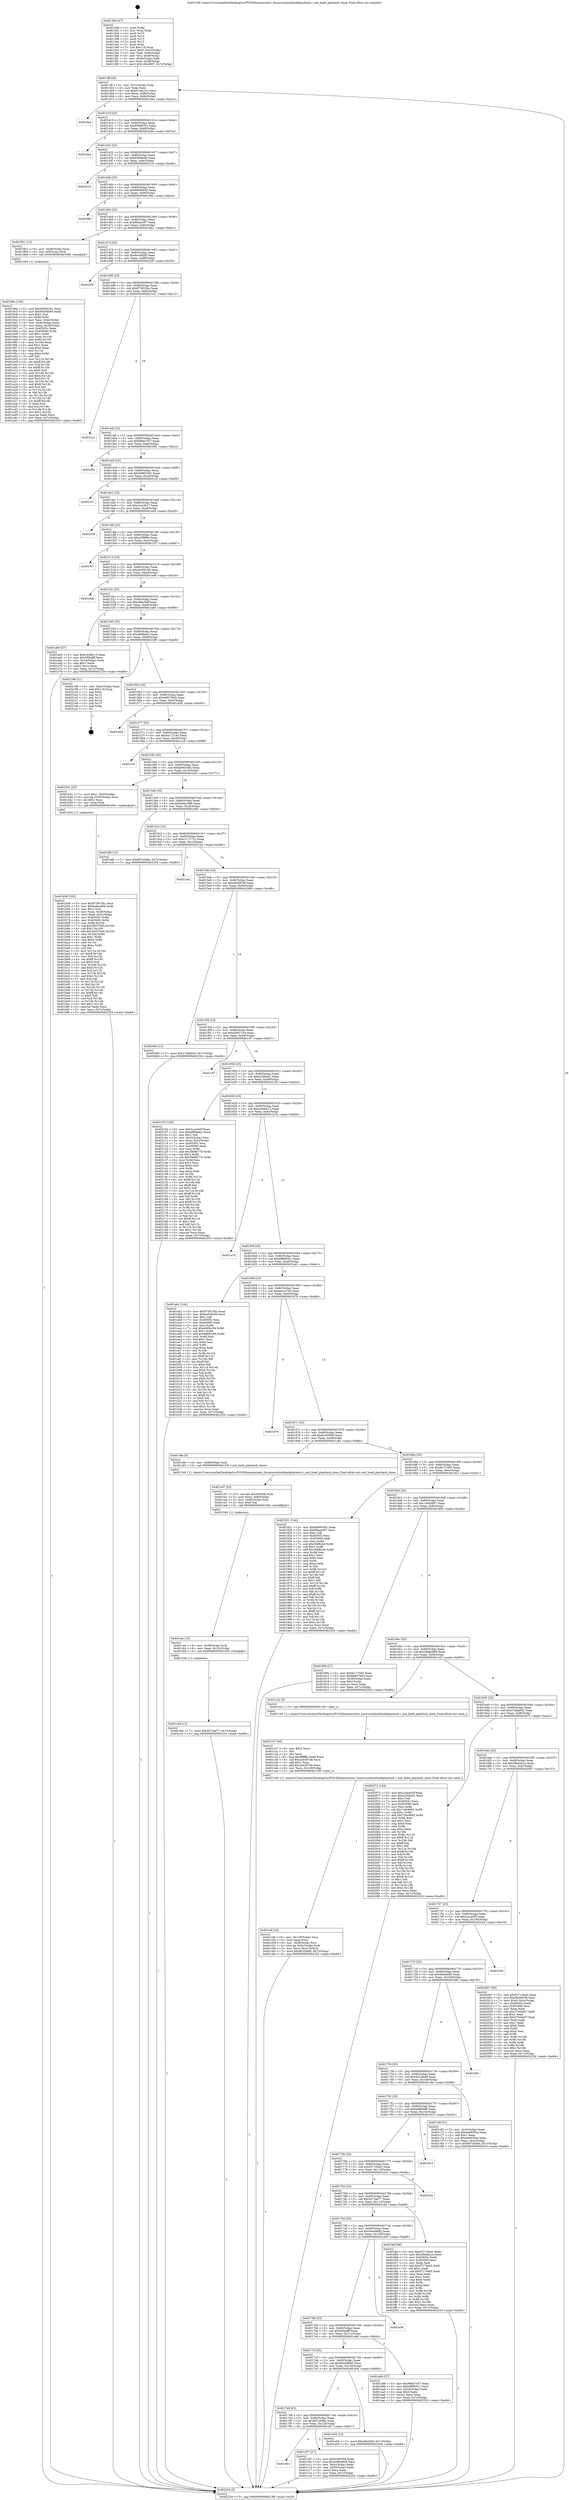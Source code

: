 digraph "0x4013d0" {
  label = "0x4013d0 (/mnt/c/Users/mathe/Desktop/tcc/POCII/binaries/extr_linuxsoundusbline6playback.c_snd_line6_playback_close_Final-ollvm.out::main(0))"
  labelloc = "t"
  node[shape=record]

  Entry [label="",width=0.3,height=0.3,shape=circle,fillcolor=black,style=filled]
  "0x4013ff" [label="{
     0x4013ff [26]\l
     | [instrs]\l
     &nbsp;&nbsp;0x4013ff \<+3\>: mov -0x7c(%rbp),%eax\l
     &nbsp;&nbsp;0x401402 \<+2\>: mov %eax,%ecx\l
     &nbsp;&nbsp;0x401404 \<+6\>: sub $0x813ae1e3,%ecx\l
     &nbsp;&nbsp;0x40140a \<+3\>: mov %eax,-0x80(%rbp)\l
     &nbsp;&nbsp;0x40140d \<+6\>: mov %ecx,-0x84(%rbp)\l
     &nbsp;&nbsp;0x401413 \<+6\>: je 0000000000401dee \<main+0xa1e\>\l
  }"]
  "0x401dee" [label="{
     0x401dee\l
  }", style=dashed]
  "0x401419" [label="{
     0x401419 [25]\l
     | [instrs]\l
     &nbsp;&nbsp;0x401419 \<+5\>: jmp 000000000040141e \<main+0x4e\>\l
     &nbsp;&nbsp;0x40141e \<+3\>: mov -0x80(%rbp),%eax\l
     &nbsp;&nbsp;0x401421 \<+5\>: sub $0x859687e1,%eax\l
     &nbsp;&nbsp;0x401426 \<+6\>: mov %eax,-0x88(%rbp)\l
     &nbsp;&nbsp;0x40142c \<+6\>: je 0000000000401d4a \<main+0x97a\>\l
  }"]
  Exit [label="",width=0.3,height=0.3,shape=circle,fillcolor=black,style=filled,peripheries=2]
  "0x401d4a" [label="{
     0x401d4a\l
  }", style=dashed]
  "0x401432" [label="{
     0x401432 [25]\l
     | [instrs]\l
     &nbsp;&nbsp;0x401432 \<+5\>: jmp 0000000000401437 \<main+0x67\>\l
     &nbsp;&nbsp;0x401437 \<+3\>: mov -0x80(%rbp),%eax\l
     &nbsp;&nbsp;0x40143a \<+5\>: sub $0x85f08eb0,%eax\l
     &nbsp;&nbsp;0x40143f \<+6\>: mov %eax,-0x8c(%rbp)\l
     &nbsp;&nbsp;0x401445 \<+6\>: je 000000000040221b \<main+0xe4b\>\l
  }"]
  "0x401cbd" [label="{
     0x401cbd [12]\l
     | [instrs]\l
     &nbsp;&nbsp;0x401cbd \<+7\>: movl $0x5d73ad77,-0x7c(%rbp)\l
     &nbsp;&nbsp;0x401cc4 \<+5\>: jmp 0000000000402254 \<main+0xe84\>\l
  }"]
  "0x40221b" [label="{
     0x40221b\l
  }", style=dashed]
  "0x40144b" [label="{
     0x40144b [25]\l
     | [instrs]\l
     &nbsp;&nbsp;0x40144b \<+5\>: jmp 0000000000401450 \<main+0x80\>\l
     &nbsp;&nbsp;0x401450 \<+3\>: mov -0x80(%rbp),%eax\l
     &nbsp;&nbsp;0x401453 \<+5\>: sub $0x8669b045,%eax\l
     &nbsp;&nbsp;0x401458 \<+6\>: mov %eax,-0x90(%rbp)\l
     &nbsp;&nbsp;0x40145e \<+6\>: je 0000000000401f9e \<main+0xbce\>\l
  }"]
  "0x401cae" [label="{
     0x401cae [15]\l
     | [instrs]\l
     &nbsp;&nbsp;0x401cae \<+4\>: mov -0x58(%rbp),%rdi\l
     &nbsp;&nbsp;0x401cb2 \<+6\>: mov %eax,-0x12c(%rbp)\l
     &nbsp;&nbsp;0x401cb8 \<+5\>: call 0000000000401030 \<free@plt\>\l
     | [calls]\l
     &nbsp;&nbsp;0x401030 \{1\} (unknown)\l
  }"]
  "0x401f9e" [label="{
     0x401f9e\l
  }", style=dashed]
  "0x401464" [label="{
     0x401464 [25]\l
     | [instrs]\l
     &nbsp;&nbsp;0x401464 \<+5\>: jmp 0000000000401469 \<main+0x99\>\l
     &nbsp;&nbsp;0x401469 \<+3\>: mov -0x80(%rbp),%eax\l
     &nbsp;&nbsp;0x40146c \<+5\>: sub $0x88aac067,%eax\l
     &nbsp;&nbsp;0x401471 \<+6\>: mov %eax,-0x94(%rbp)\l
     &nbsp;&nbsp;0x401477 \<+6\>: je 00000000004019b1 \<main+0x5e1\>\l
  }"]
  "0x401c97" [label="{
     0x401c97 [23]\l
     | [instrs]\l
     &nbsp;&nbsp;0x401c97 \<+10\>: movabs $0x4030d6,%rdi\l
     &nbsp;&nbsp;0x401ca1 \<+3\>: mov %eax,-0x60(%rbp)\l
     &nbsp;&nbsp;0x401ca4 \<+3\>: mov -0x60(%rbp),%esi\l
     &nbsp;&nbsp;0x401ca7 \<+2\>: mov $0x0,%al\l
     &nbsp;&nbsp;0x401ca9 \<+5\>: call 0000000000401040 \<printf@plt\>\l
     | [calls]\l
     &nbsp;&nbsp;0x401040 \{1\} (unknown)\l
  }"]
  "0x4019b1" [label="{
     0x4019b1 [13]\l
     | [instrs]\l
     &nbsp;&nbsp;0x4019b1 \<+4\>: mov -0x48(%rbp),%rax\l
     &nbsp;&nbsp;0x4019b5 \<+4\>: mov 0x8(%rax),%rdi\l
     &nbsp;&nbsp;0x4019b9 \<+5\>: call 0000000000401060 \<atoi@plt\>\l
     | [calls]\l
     &nbsp;&nbsp;0x401060 \{1\} (unknown)\l
  }"]
  "0x40147d" [label="{
     0x40147d [25]\l
     | [instrs]\l
     &nbsp;&nbsp;0x40147d \<+5\>: jmp 0000000000401482 \<main+0xb2\>\l
     &nbsp;&nbsp;0x401482 \<+3\>: mov -0x80(%rbp),%eax\l
     &nbsp;&nbsp;0x401485 \<+5\>: sub $0x8ec6fd50,%eax\l
     &nbsp;&nbsp;0x40148a \<+6\>: mov %eax,-0x98(%rbp)\l
     &nbsp;&nbsp;0x401490 \<+6\>: je 000000000040220f \<main+0xe3f\>\l
  }"]
  "0x401c4f" [label="{
     0x401c4f [32]\l
     | [instrs]\l
     &nbsp;&nbsp;0x401c4f \<+6\>: mov -0x128(%rbp),%ecx\l
     &nbsp;&nbsp;0x401c55 \<+3\>: imul %eax,%ecx\l
     &nbsp;&nbsp;0x401c58 \<+4\>: mov -0x58(%rbp),%rsi\l
     &nbsp;&nbsp;0x401c5c \<+4\>: movslq -0x5c(%rbp),%rdi\l
     &nbsp;&nbsp;0x401c60 \<+3\>: mov %ecx,(%rsi,%rdi,4)\l
     &nbsp;&nbsp;0x401c63 \<+7\>: movl $0x4b22fe88,-0x7c(%rbp)\l
     &nbsp;&nbsp;0x401c6a \<+5\>: jmp 0000000000402254 \<main+0xe84\>\l
  }"]
  "0x40220f" [label="{
     0x40220f\l
  }", style=dashed]
  "0x401496" [label="{
     0x401496 [25]\l
     | [instrs]\l
     &nbsp;&nbsp;0x401496 \<+5\>: jmp 000000000040149b \<main+0xcb\>\l
     &nbsp;&nbsp;0x40149b \<+3\>: mov -0x80(%rbp),%eax\l
     &nbsp;&nbsp;0x40149e \<+5\>: sub $0x973815bc,%eax\l
     &nbsp;&nbsp;0x4014a3 \<+6\>: mov %eax,-0x9c(%rbp)\l
     &nbsp;&nbsp;0x4014a9 \<+6\>: je 00000000004021e1 \<main+0xe11\>\l
  }"]
  "0x401c27" [label="{
     0x401c27 [40]\l
     | [instrs]\l
     &nbsp;&nbsp;0x401c27 \<+5\>: mov $0x2,%ecx\l
     &nbsp;&nbsp;0x401c2c \<+1\>: cltd\l
     &nbsp;&nbsp;0x401c2d \<+2\>: idiv %ecx\l
     &nbsp;&nbsp;0x401c2f \<+6\>: imul $0xfffffffe,%edx,%ecx\l
     &nbsp;&nbsp;0x401c35 \<+6\>: sub $0x2e0307e8,%ecx\l
     &nbsp;&nbsp;0x401c3b \<+3\>: add $0x1,%ecx\l
     &nbsp;&nbsp;0x401c3e \<+6\>: add $0x2e0307e8,%ecx\l
     &nbsp;&nbsp;0x401c44 \<+6\>: mov %ecx,-0x128(%rbp)\l
     &nbsp;&nbsp;0x401c4a \<+5\>: call 0000000000401160 \<next_i\>\l
     | [calls]\l
     &nbsp;&nbsp;0x401160 \{1\} (/mnt/c/Users/mathe/Desktop/tcc/POCII/binaries/extr_linuxsoundusbline6playback.c_snd_line6_playback_close_Final-ollvm.out::next_i)\l
  }"]
  "0x4021e1" [label="{
     0x4021e1\l
  }", style=dashed]
  "0x4014af" [label="{
     0x4014af [25]\l
     | [instrs]\l
     &nbsp;&nbsp;0x4014af \<+5\>: jmp 00000000004014b4 \<main+0xe4\>\l
     &nbsp;&nbsp;0x4014b4 \<+3\>: mov -0x80(%rbp),%eax\l
     &nbsp;&nbsp;0x4014b7 \<+5\>: sub $0x98da7037,%eax\l
     &nbsp;&nbsp;0x4014bc \<+6\>: mov %eax,-0xa0(%rbp)\l
     &nbsp;&nbsp;0x4014c2 \<+6\>: je 0000000000401f92 \<main+0xbc2\>\l
  }"]
  "0x401801" [label="{
     0x401801\l
  }", style=dashed]
  "0x401f92" [label="{
     0x401f92\l
  }", style=dashed]
  "0x4014c8" [label="{
     0x4014c8 [25]\l
     | [instrs]\l
     &nbsp;&nbsp;0x4014c8 \<+5\>: jmp 00000000004014cd \<main+0xfd\>\l
     &nbsp;&nbsp;0x4014cd \<+3\>: mov -0x80(%rbp),%eax\l
     &nbsp;&nbsp;0x4014d0 \<+5\>: sub $0x9d900361,%eax\l
     &nbsp;&nbsp;0x4014d5 \<+6\>: mov %eax,-0xa4(%rbp)\l
     &nbsp;&nbsp;0x4014db \<+6\>: je 00000000004021c5 \<main+0xdf5\>\l
  }"]
  "0x401c07" [label="{
     0x401c07 [27]\l
     | [instrs]\l
     &nbsp;&nbsp;0x401c07 \<+5\>: mov $0xfcc95958,%eax\l
     &nbsp;&nbsp;0x401c0c \<+5\>: mov $0x269be809,%ecx\l
     &nbsp;&nbsp;0x401c11 \<+3\>: mov -0x5c(%rbp),%edx\l
     &nbsp;&nbsp;0x401c14 \<+3\>: cmp -0x50(%rbp),%edx\l
     &nbsp;&nbsp;0x401c17 \<+3\>: cmovl %ecx,%eax\l
     &nbsp;&nbsp;0x401c1a \<+3\>: mov %eax,-0x7c(%rbp)\l
     &nbsp;&nbsp;0x401c1d \<+5\>: jmp 0000000000402254 \<main+0xe84\>\l
  }"]
  "0x4021c5" [label="{
     0x4021c5\l
  }", style=dashed]
  "0x4014e1" [label="{
     0x4014e1 [25]\l
     | [instrs]\l
     &nbsp;&nbsp;0x4014e1 \<+5\>: jmp 00000000004014e6 \<main+0x116\>\l
     &nbsp;&nbsp;0x4014e6 \<+3\>: mov -0x80(%rbp),%eax\l
     &nbsp;&nbsp;0x4014e9 \<+5\>: sub $0xa1ec3617,%eax\l
     &nbsp;&nbsp;0x4014ee \<+6\>: mov %eax,-0xa8(%rbp)\l
     &nbsp;&nbsp;0x4014f4 \<+6\>: je 0000000000401e09 \<main+0xa39\>\l
  }"]
  "0x401b58" [label="{
     0x401b58 [163]\l
     | [instrs]\l
     &nbsp;&nbsp;0x401b58 \<+5\>: mov $0x973815bc,%ecx\l
     &nbsp;&nbsp;0x401b5d \<+5\>: mov $0xbedacd66,%edx\l
     &nbsp;&nbsp;0x401b62 \<+3\>: mov $0x1,%sil\l
     &nbsp;&nbsp;0x401b65 \<+4\>: mov %rax,-0x58(%rbp)\l
     &nbsp;&nbsp;0x401b69 \<+7\>: movl $0x0,-0x5c(%rbp)\l
     &nbsp;&nbsp;0x401b70 \<+8\>: mov 0x40505c,%r8d\l
     &nbsp;&nbsp;0x401b78 \<+8\>: mov 0x405060,%r9d\l
     &nbsp;&nbsp;0x401b80 \<+3\>: mov %r8d,%r10d\l
     &nbsp;&nbsp;0x401b83 \<+7\>: sub $0x30c57be5,%r10d\l
     &nbsp;&nbsp;0x401b8a \<+4\>: sub $0x1,%r10d\l
     &nbsp;&nbsp;0x401b8e \<+7\>: add $0x30c57be5,%r10d\l
     &nbsp;&nbsp;0x401b95 \<+4\>: imul %r10d,%r8d\l
     &nbsp;&nbsp;0x401b99 \<+4\>: and $0x1,%r8d\l
     &nbsp;&nbsp;0x401b9d \<+4\>: cmp $0x0,%r8d\l
     &nbsp;&nbsp;0x401ba1 \<+4\>: sete %r11b\l
     &nbsp;&nbsp;0x401ba5 \<+4\>: cmp $0xa,%r9d\l
     &nbsp;&nbsp;0x401ba9 \<+3\>: setl %bl\l
     &nbsp;&nbsp;0x401bac \<+3\>: mov %r11b,%r14b\l
     &nbsp;&nbsp;0x401baf \<+4\>: xor $0xff,%r14b\l
     &nbsp;&nbsp;0x401bb3 \<+3\>: mov %bl,%r15b\l
     &nbsp;&nbsp;0x401bb6 \<+4\>: xor $0xff,%r15b\l
     &nbsp;&nbsp;0x401bba \<+4\>: xor $0x0,%sil\l
     &nbsp;&nbsp;0x401bbe \<+3\>: mov %r14b,%r12b\l
     &nbsp;&nbsp;0x401bc1 \<+4\>: and $0x0,%r12b\l
     &nbsp;&nbsp;0x401bc5 \<+3\>: and %sil,%r11b\l
     &nbsp;&nbsp;0x401bc8 \<+3\>: mov %r15b,%r13b\l
     &nbsp;&nbsp;0x401bcb \<+4\>: and $0x0,%r13b\l
     &nbsp;&nbsp;0x401bcf \<+3\>: and %sil,%bl\l
     &nbsp;&nbsp;0x401bd2 \<+3\>: or %r11b,%r12b\l
     &nbsp;&nbsp;0x401bd5 \<+3\>: or %bl,%r13b\l
     &nbsp;&nbsp;0x401bd8 \<+3\>: xor %r13b,%r12b\l
     &nbsp;&nbsp;0x401bdb \<+3\>: or %r15b,%r14b\l
     &nbsp;&nbsp;0x401bde \<+4\>: xor $0xff,%r14b\l
     &nbsp;&nbsp;0x401be2 \<+4\>: or $0x0,%sil\l
     &nbsp;&nbsp;0x401be6 \<+3\>: and %sil,%r14b\l
     &nbsp;&nbsp;0x401be9 \<+3\>: or %r14b,%r12b\l
     &nbsp;&nbsp;0x401bec \<+4\>: test $0x1,%r12b\l
     &nbsp;&nbsp;0x401bf0 \<+3\>: cmovne %edx,%ecx\l
     &nbsp;&nbsp;0x401bf3 \<+3\>: mov %ecx,-0x7c(%rbp)\l
     &nbsp;&nbsp;0x401bf6 \<+5\>: jmp 0000000000402254 \<main+0xe84\>\l
  }"]
  "0x401e09" [label="{
     0x401e09\l
  }", style=dashed]
  "0x4014fa" [label="{
     0x4014fa [25]\l
     | [instrs]\l
     &nbsp;&nbsp;0x4014fa \<+5\>: jmp 00000000004014ff \<main+0x12f\>\l
     &nbsp;&nbsp;0x4014ff \<+3\>: mov -0x80(%rbp),%eax\l
     &nbsp;&nbsp;0x401502 \<+5\>: sub $0xa3f6ff9a,%eax\l
     &nbsp;&nbsp;0x401507 \<+6\>: mov %eax,-0xac(%rbp)\l
     &nbsp;&nbsp;0x40150d \<+6\>: je 0000000000401f57 \<main+0xb87\>\l
  }"]
  "0x4017e8" [label="{
     0x4017e8 [25]\l
     | [instrs]\l
     &nbsp;&nbsp;0x4017e8 \<+5\>: jmp 00000000004017ed \<main+0x41d\>\l
     &nbsp;&nbsp;0x4017ed \<+3\>: mov -0x80(%rbp),%eax\l
     &nbsp;&nbsp;0x4017f0 \<+5\>: sub $0x697a5d6a,%eax\l
     &nbsp;&nbsp;0x4017f5 \<+6\>: mov %eax,-0x124(%rbp)\l
     &nbsp;&nbsp;0x4017fb \<+6\>: je 0000000000401c07 \<main+0x837\>\l
  }"]
  "0x401f57" [label="{
     0x401f57\l
  }", style=dashed]
  "0x401513" [label="{
     0x401513 [25]\l
     | [instrs]\l
     &nbsp;&nbsp;0x401513 \<+5\>: jmp 0000000000401518 \<main+0x148\>\l
     &nbsp;&nbsp;0x401518 \<+3\>: mov -0x80(%rbp),%eax\l
     &nbsp;&nbsp;0x40151b \<+5\>: sub $0xa4e59146,%eax\l
     &nbsp;&nbsp;0x401520 \<+6\>: mov %eax,-0xb0(%rbp)\l
     &nbsp;&nbsp;0x401526 \<+6\>: je 0000000000401ee6 \<main+0xb16\>\l
  }"]
  "0x401a54" [label="{
     0x401a54 [12]\l
     | [instrs]\l
     &nbsp;&nbsp;0x401a54 \<+7\>: movl $0xa6ba5faf,-0x7c(%rbp)\l
     &nbsp;&nbsp;0x401a5b \<+5\>: jmp 0000000000402254 \<main+0xe84\>\l
  }"]
  "0x401ee6" [label="{
     0x401ee6\l
  }", style=dashed]
  "0x40152c" [label="{
     0x40152c [25]\l
     | [instrs]\l
     &nbsp;&nbsp;0x40152c \<+5\>: jmp 0000000000401531 \<main+0x161\>\l
     &nbsp;&nbsp;0x401531 \<+3\>: mov -0x80(%rbp),%eax\l
     &nbsp;&nbsp;0x401534 \<+5\>: sub $0xa6ba5faf,%eax\l
     &nbsp;&nbsp;0x401539 \<+6\>: mov %eax,-0xb4(%rbp)\l
     &nbsp;&nbsp;0x40153f \<+6\>: je 0000000000401a60 \<main+0x690\>\l
  }"]
  "0x4017cf" [label="{
     0x4017cf [25]\l
     | [instrs]\l
     &nbsp;&nbsp;0x4017cf \<+5\>: jmp 00000000004017d4 \<main+0x404\>\l
     &nbsp;&nbsp;0x4017d4 \<+3\>: mov -0x80(%rbp),%eax\l
     &nbsp;&nbsp;0x4017d7 \<+5\>: sub $0x65e58b95,%eax\l
     &nbsp;&nbsp;0x4017dc \<+6\>: mov %eax,-0x120(%rbp)\l
     &nbsp;&nbsp;0x4017e2 \<+6\>: je 0000000000401a54 \<main+0x684\>\l
  }"]
  "0x401a60" [label="{
     0x401a60 [27]\l
     | [instrs]\l
     &nbsp;&nbsp;0x401a60 \<+5\>: mov $0xe3c80c13,%eax\l
     &nbsp;&nbsp;0x401a65 \<+5\>: mov $0x5f0bafff,%ecx\l
     &nbsp;&nbsp;0x401a6a \<+3\>: mov -0x34(%rbp),%edx\l
     &nbsp;&nbsp;0x401a6d \<+3\>: cmp $0x1,%edx\l
     &nbsp;&nbsp;0x401a70 \<+3\>: cmovl %ecx,%eax\l
     &nbsp;&nbsp;0x401a73 \<+3\>: mov %eax,-0x7c(%rbp)\l
     &nbsp;&nbsp;0x401a76 \<+5\>: jmp 0000000000402254 \<main+0xe84\>\l
  }"]
  "0x401545" [label="{
     0x401545 [25]\l
     | [instrs]\l
     &nbsp;&nbsp;0x401545 \<+5\>: jmp 000000000040154a \<main+0x17a\>\l
     &nbsp;&nbsp;0x40154a \<+3\>: mov -0x80(%rbp),%eax\l
     &nbsp;&nbsp;0x40154d \<+5\>: sub $0xa868a6cc,%eax\l
     &nbsp;&nbsp;0x401552 \<+6\>: mov %eax,-0xb8(%rbp)\l
     &nbsp;&nbsp;0x401558 \<+6\>: je 0000000000402198 \<main+0xdc8\>\l
  }"]
  "0x401a96" [label="{
     0x401a96 [27]\l
     | [instrs]\l
     &nbsp;&nbsp;0x401a96 \<+5\>: mov $0x98da7037,%eax\l
     &nbsp;&nbsp;0x401a9b \<+5\>: mov $0xe88905c1,%ecx\l
     &nbsp;&nbsp;0x401aa0 \<+3\>: mov -0x34(%rbp),%edx\l
     &nbsp;&nbsp;0x401aa3 \<+3\>: cmp $0x0,%edx\l
     &nbsp;&nbsp;0x401aa6 \<+3\>: cmove %ecx,%eax\l
     &nbsp;&nbsp;0x401aa9 \<+3\>: mov %eax,-0x7c(%rbp)\l
     &nbsp;&nbsp;0x401aac \<+5\>: jmp 0000000000402254 \<main+0xe84\>\l
  }"]
  "0x402198" [label="{
     0x402198 [21]\l
     | [instrs]\l
     &nbsp;&nbsp;0x402198 \<+3\>: mov -0x2c(%rbp),%eax\l
     &nbsp;&nbsp;0x40219b \<+7\>: add $0x118,%rsp\l
     &nbsp;&nbsp;0x4021a2 \<+1\>: pop %rbx\l
     &nbsp;&nbsp;0x4021a3 \<+2\>: pop %r12\l
     &nbsp;&nbsp;0x4021a5 \<+2\>: pop %r13\l
     &nbsp;&nbsp;0x4021a7 \<+2\>: pop %r14\l
     &nbsp;&nbsp;0x4021a9 \<+2\>: pop %r15\l
     &nbsp;&nbsp;0x4021ab \<+1\>: pop %rbp\l
     &nbsp;&nbsp;0x4021ac \<+1\>: ret\l
  }"]
  "0x40155e" [label="{
     0x40155e [25]\l
     | [instrs]\l
     &nbsp;&nbsp;0x40155e \<+5\>: jmp 0000000000401563 \<main+0x193\>\l
     &nbsp;&nbsp;0x401563 \<+3\>: mov -0x80(%rbp),%eax\l
     &nbsp;&nbsp;0x401566 \<+5\>: sub $0xb66576d3,%eax\l
     &nbsp;&nbsp;0x40156b \<+6\>: mov %eax,-0xbc(%rbp)\l
     &nbsp;&nbsp;0x401571 \<+6\>: je 0000000000401826 \<main+0x456\>\l
  }"]
  "0x4017b6" [label="{
     0x4017b6 [25]\l
     | [instrs]\l
     &nbsp;&nbsp;0x4017b6 \<+5\>: jmp 00000000004017bb \<main+0x3eb\>\l
     &nbsp;&nbsp;0x4017bb \<+3\>: mov -0x80(%rbp),%eax\l
     &nbsp;&nbsp;0x4017be \<+5\>: sub $0x5f0bafff,%eax\l
     &nbsp;&nbsp;0x4017c3 \<+6\>: mov %eax,-0x11c(%rbp)\l
     &nbsp;&nbsp;0x4017c9 \<+6\>: je 0000000000401a96 \<main+0x6c6\>\l
  }"]
  "0x401826" [label="{
     0x401826\l
  }", style=dashed]
  "0x401577" [label="{
     0x401577 [25]\l
     | [instrs]\l
     &nbsp;&nbsp;0x401577 \<+5\>: jmp 000000000040157c \<main+0x1ac\>\l
     &nbsp;&nbsp;0x40157c \<+3\>: mov -0x80(%rbp),%eax\l
     &nbsp;&nbsp;0x40157f \<+5\>: sub $0xba1721e4,%eax\l
     &nbsp;&nbsp;0x401584 \<+6\>: mov %eax,-0xc0(%rbp)\l
     &nbsp;&nbsp;0x40158a \<+6\>: je 0000000000401cc9 \<main+0x8f9\>\l
  }"]
  "0x401e56" [label="{
     0x401e56\l
  }", style=dashed]
  "0x401cc9" [label="{
     0x401cc9\l
  }", style=dashed]
  "0x401590" [label="{
     0x401590 [25]\l
     | [instrs]\l
     &nbsp;&nbsp;0x401590 \<+5\>: jmp 0000000000401595 \<main+0x1c5\>\l
     &nbsp;&nbsp;0x401595 \<+3\>: mov -0x80(%rbp),%eax\l
     &nbsp;&nbsp;0x401598 \<+5\>: sub $0xbe945ed5,%eax\l
     &nbsp;&nbsp;0x40159d \<+6\>: mov %eax,-0xc4(%rbp)\l
     &nbsp;&nbsp;0x4015a3 \<+6\>: je 0000000000401b41 \<main+0x771\>\l
  }"]
  "0x40179d" [label="{
     0x40179d [25]\l
     | [instrs]\l
     &nbsp;&nbsp;0x40179d \<+5\>: jmp 00000000004017a2 \<main+0x3d2\>\l
     &nbsp;&nbsp;0x4017a2 \<+3\>: mov -0x80(%rbp),%eax\l
     &nbsp;&nbsp;0x4017a5 \<+5\>: sub $0x5dee9b82,%eax\l
     &nbsp;&nbsp;0x4017aa \<+6\>: mov %eax,-0x118(%rbp)\l
     &nbsp;&nbsp;0x4017b0 \<+6\>: je 0000000000401e56 \<main+0xa86\>\l
  }"]
  "0x401b41" [label="{
     0x401b41 [23]\l
     | [instrs]\l
     &nbsp;&nbsp;0x401b41 \<+7\>: movl $0x1,-0x50(%rbp)\l
     &nbsp;&nbsp;0x401b48 \<+4\>: movslq -0x50(%rbp),%rax\l
     &nbsp;&nbsp;0x401b4c \<+4\>: shl $0x2,%rax\l
     &nbsp;&nbsp;0x401b50 \<+3\>: mov %rax,%rdi\l
     &nbsp;&nbsp;0x401b53 \<+5\>: call 0000000000401050 \<malloc@plt\>\l
     | [calls]\l
     &nbsp;&nbsp;0x401050 \{1\} (unknown)\l
  }"]
  "0x4015a9" [label="{
     0x4015a9 [25]\l
     | [instrs]\l
     &nbsp;&nbsp;0x4015a9 \<+5\>: jmp 00000000004015ae \<main+0x1de\>\l
     &nbsp;&nbsp;0x4015ae \<+3\>: mov -0x80(%rbp),%eax\l
     &nbsp;&nbsp;0x4015b1 \<+5\>: sub $0xbedacd66,%eax\l
     &nbsp;&nbsp;0x4015b6 \<+6\>: mov %eax,-0xc8(%rbp)\l
     &nbsp;&nbsp;0x4015bc \<+6\>: je 0000000000401bfb \<main+0x82b\>\l
  }"]
  "0x401faf" [label="{
     0x401faf [88]\l
     | [instrs]\l
     &nbsp;&nbsp;0x401faf \<+5\>: mov $0x53710bd2,%eax\l
     &nbsp;&nbsp;0x401fb4 \<+5\>: mov $0x28bd4a1e,%ecx\l
     &nbsp;&nbsp;0x401fb9 \<+7\>: mov 0x40505c,%edx\l
     &nbsp;&nbsp;0x401fc0 \<+7\>: mov 0x405060,%esi\l
     &nbsp;&nbsp;0x401fc7 \<+2\>: mov %edx,%edi\l
     &nbsp;&nbsp;0x401fc9 \<+6\>: add $0xf7170eb5,%edi\l
     &nbsp;&nbsp;0x401fcf \<+3\>: sub $0x1,%edi\l
     &nbsp;&nbsp;0x401fd2 \<+6\>: sub $0xf7170eb5,%edi\l
     &nbsp;&nbsp;0x401fd8 \<+3\>: imul %edi,%edx\l
     &nbsp;&nbsp;0x401fdb \<+3\>: and $0x1,%edx\l
     &nbsp;&nbsp;0x401fde \<+3\>: cmp $0x0,%edx\l
     &nbsp;&nbsp;0x401fe1 \<+4\>: sete %r8b\l
     &nbsp;&nbsp;0x401fe5 \<+3\>: cmp $0xa,%esi\l
     &nbsp;&nbsp;0x401fe8 \<+4\>: setl %r9b\l
     &nbsp;&nbsp;0x401fec \<+3\>: mov %r8b,%r10b\l
     &nbsp;&nbsp;0x401fef \<+3\>: and %r9b,%r10b\l
     &nbsp;&nbsp;0x401ff2 \<+3\>: xor %r9b,%r8b\l
     &nbsp;&nbsp;0x401ff5 \<+3\>: or %r8b,%r10b\l
     &nbsp;&nbsp;0x401ff8 \<+4\>: test $0x1,%r10b\l
     &nbsp;&nbsp;0x401ffc \<+3\>: cmovne %ecx,%eax\l
     &nbsp;&nbsp;0x401fff \<+3\>: mov %eax,-0x7c(%rbp)\l
     &nbsp;&nbsp;0x402002 \<+5\>: jmp 0000000000402254 \<main+0xe84\>\l
  }"]
  "0x401bfb" [label="{
     0x401bfb [12]\l
     | [instrs]\l
     &nbsp;&nbsp;0x401bfb \<+7\>: movl $0x697a5d6a,-0x7c(%rbp)\l
     &nbsp;&nbsp;0x401c02 \<+5\>: jmp 0000000000402254 \<main+0xe84\>\l
  }"]
  "0x4015c2" [label="{
     0x4015c2 [25]\l
     | [instrs]\l
     &nbsp;&nbsp;0x4015c2 \<+5\>: jmp 00000000004015c7 \<main+0x1f7\>\l
     &nbsp;&nbsp;0x4015c7 \<+3\>: mov -0x80(%rbp),%eax\l
     &nbsp;&nbsp;0x4015ca \<+5\>: sub $0xc117172c,%eax\l
     &nbsp;&nbsp;0x4015cf \<+6\>: mov %eax,-0xcc(%rbp)\l
     &nbsp;&nbsp;0x4015d5 \<+6\>: je 00000000004021ad \<main+0xddd\>\l
  }"]
  "0x401784" [label="{
     0x401784 [25]\l
     | [instrs]\l
     &nbsp;&nbsp;0x401784 \<+5\>: jmp 0000000000401789 \<main+0x3b9\>\l
     &nbsp;&nbsp;0x401789 \<+3\>: mov -0x80(%rbp),%eax\l
     &nbsp;&nbsp;0x40178c \<+5\>: sub $0x5d73ad77,%eax\l
     &nbsp;&nbsp;0x401791 \<+6\>: mov %eax,-0x114(%rbp)\l
     &nbsp;&nbsp;0x401797 \<+6\>: je 0000000000401faf \<main+0xbdf\>\l
  }"]
  "0x4021ad" [label="{
     0x4021ad\l
  }", style=dashed]
  "0x4015db" [label="{
     0x4015db [25]\l
     | [instrs]\l
     &nbsp;&nbsp;0x4015db \<+5\>: jmp 00000000004015e0 \<main+0x210\>\l
     &nbsp;&nbsp;0x4015e0 \<+3\>: mov -0x80(%rbp),%eax\l
     &nbsp;&nbsp;0x4015e3 \<+5\>: sub $0xdb36f338,%eax\l
     &nbsp;&nbsp;0x4015e8 \<+6\>: mov %eax,-0xd0(%rbp)\l
     &nbsp;&nbsp;0x4015ee \<+6\>: je 0000000000402066 \<main+0xc96\>\l
  }"]
  "0x40223a" [label="{
     0x40223a\l
  }", style=dashed]
  "0x402066" [label="{
     0x402066 [12]\l
     | [instrs]\l
     &nbsp;&nbsp;0x402066 \<+7\>: movl $0x27dda942,-0x7c(%rbp)\l
     &nbsp;&nbsp;0x40206d \<+5\>: jmp 0000000000402254 \<main+0xe84\>\l
  }"]
  "0x4015f4" [label="{
     0x4015f4 [25]\l
     | [instrs]\l
     &nbsp;&nbsp;0x4015f4 \<+5\>: jmp 00000000004015f9 \<main+0x229\>\l
     &nbsp;&nbsp;0x4015f9 \<+3\>: mov -0x80(%rbp),%eax\l
     &nbsp;&nbsp;0x4015fc \<+5\>: sub $0xe0097104,%eax\l
     &nbsp;&nbsp;0x401601 \<+6\>: mov %eax,-0xd4(%rbp)\l
     &nbsp;&nbsp;0x401607 \<+6\>: je 0000000000401cf7 \<main+0x927\>\l
  }"]
  "0x40176b" [label="{
     0x40176b [25]\l
     | [instrs]\l
     &nbsp;&nbsp;0x40176b \<+5\>: jmp 0000000000401770 \<main+0x3a0\>\l
     &nbsp;&nbsp;0x401770 \<+3\>: mov -0x80(%rbp),%eax\l
     &nbsp;&nbsp;0x401773 \<+5\>: sub $0x53710bd2,%eax\l
     &nbsp;&nbsp;0x401778 \<+6\>: mov %eax,-0x110(%rbp)\l
     &nbsp;&nbsp;0x40177e \<+6\>: je 000000000040223a \<main+0xe6a\>\l
  }"]
  "0x401cf7" [label="{
     0x401cf7\l
  }", style=dashed]
  "0x40160d" [label="{
     0x40160d [25]\l
     | [instrs]\l
     &nbsp;&nbsp;0x40160d \<+5\>: jmp 0000000000401612 \<main+0x242\>\l
     &nbsp;&nbsp;0x401612 \<+3\>: mov -0x80(%rbp),%eax\l
     &nbsp;&nbsp;0x401615 \<+5\>: sub $0xe23f4a01,%eax\l
     &nbsp;&nbsp;0x40161a \<+6\>: mov %eax,-0xd8(%rbp)\l
     &nbsp;&nbsp;0x401620 \<+6\>: je 0000000000402102 \<main+0xd32\>\l
  }"]
  "0x401915" [label="{
     0x401915\l
  }", style=dashed]
  "0x402102" [label="{
     0x402102 [150]\l
     | [instrs]\l
     &nbsp;&nbsp;0x402102 \<+5\>: mov $0x2cece05f,%eax\l
     &nbsp;&nbsp;0x402107 \<+5\>: mov $0xa868a6cc,%ecx\l
     &nbsp;&nbsp;0x40210c \<+2\>: mov $0x1,%dl\l
     &nbsp;&nbsp;0x40210e \<+3\>: mov -0x3c(%rbp),%esi\l
     &nbsp;&nbsp;0x402111 \<+3\>: mov %esi,-0x2c(%rbp)\l
     &nbsp;&nbsp;0x402114 \<+7\>: mov 0x40505c,%esi\l
     &nbsp;&nbsp;0x40211b \<+7\>: mov 0x405060,%edi\l
     &nbsp;&nbsp;0x402122 \<+3\>: mov %esi,%r8d\l
     &nbsp;&nbsp;0x402125 \<+7\>: add $0x39e8b779,%r8d\l
     &nbsp;&nbsp;0x40212c \<+4\>: sub $0x1,%r8d\l
     &nbsp;&nbsp;0x402130 \<+7\>: sub $0x39e8b779,%r8d\l
     &nbsp;&nbsp;0x402137 \<+4\>: imul %r8d,%esi\l
     &nbsp;&nbsp;0x40213b \<+3\>: and $0x1,%esi\l
     &nbsp;&nbsp;0x40213e \<+3\>: cmp $0x0,%esi\l
     &nbsp;&nbsp;0x402141 \<+4\>: sete %r9b\l
     &nbsp;&nbsp;0x402145 \<+3\>: cmp $0xa,%edi\l
     &nbsp;&nbsp;0x402148 \<+4\>: setl %r10b\l
     &nbsp;&nbsp;0x40214c \<+3\>: mov %r9b,%r11b\l
     &nbsp;&nbsp;0x40214f \<+4\>: xor $0xff,%r11b\l
     &nbsp;&nbsp;0x402153 \<+3\>: mov %r10b,%bl\l
     &nbsp;&nbsp;0x402156 \<+3\>: xor $0xff,%bl\l
     &nbsp;&nbsp;0x402159 \<+3\>: xor $0x1,%dl\l
     &nbsp;&nbsp;0x40215c \<+3\>: mov %r11b,%r14b\l
     &nbsp;&nbsp;0x40215f \<+4\>: and $0xff,%r14b\l
     &nbsp;&nbsp;0x402163 \<+3\>: and %dl,%r9b\l
     &nbsp;&nbsp;0x402166 \<+3\>: mov %bl,%r15b\l
     &nbsp;&nbsp;0x402169 \<+4\>: and $0xff,%r15b\l
     &nbsp;&nbsp;0x40216d \<+3\>: and %dl,%r10b\l
     &nbsp;&nbsp;0x402170 \<+3\>: or %r9b,%r14b\l
     &nbsp;&nbsp;0x402173 \<+3\>: or %r10b,%r15b\l
     &nbsp;&nbsp;0x402176 \<+3\>: xor %r15b,%r14b\l
     &nbsp;&nbsp;0x402179 \<+3\>: or %bl,%r11b\l
     &nbsp;&nbsp;0x40217c \<+4\>: xor $0xff,%r11b\l
     &nbsp;&nbsp;0x402180 \<+3\>: or $0x1,%dl\l
     &nbsp;&nbsp;0x402183 \<+3\>: and %dl,%r11b\l
     &nbsp;&nbsp;0x402186 \<+3\>: or %r11b,%r14b\l
     &nbsp;&nbsp;0x402189 \<+4\>: test $0x1,%r14b\l
     &nbsp;&nbsp;0x40218d \<+3\>: cmovne %ecx,%eax\l
     &nbsp;&nbsp;0x402190 \<+3\>: mov %eax,-0x7c(%rbp)\l
     &nbsp;&nbsp;0x402193 \<+5\>: jmp 0000000000402254 \<main+0xe84\>\l
  }"]
  "0x401626" [label="{
     0x401626 [25]\l
     | [instrs]\l
     &nbsp;&nbsp;0x401626 \<+5\>: jmp 000000000040162b \<main+0x25b\>\l
     &nbsp;&nbsp;0x40162b \<+3\>: mov -0x80(%rbp),%eax\l
     &nbsp;&nbsp;0x40162e \<+5\>: sub $0xe3c80c13,%eax\l
     &nbsp;&nbsp;0x401633 \<+6\>: mov %eax,-0xdc(%rbp)\l
     &nbsp;&nbsp;0x401639 \<+6\>: je 0000000000401a7b \<main+0x6ab\>\l
  }"]
  "0x401752" [label="{
     0x401752 [25]\l
     | [instrs]\l
     &nbsp;&nbsp;0x401752 \<+5\>: jmp 0000000000401757 \<main+0x387\>\l
     &nbsp;&nbsp;0x401757 \<+3\>: mov -0x80(%rbp),%eax\l
     &nbsp;&nbsp;0x40175a \<+5\>: sub $0x4e8fb496,%eax\l
     &nbsp;&nbsp;0x40175f \<+6\>: mov %eax,-0x10c(%rbp)\l
     &nbsp;&nbsp;0x401765 \<+6\>: je 0000000000401915 \<main+0x545\>\l
  }"]
  "0x401a7b" [label="{
     0x401a7b\l
  }", style=dashed]
  "0x40163f" [label="{
     0x40163f [25]\l
     | [instrs]\l
     &nbsp;&nbsp;0x40163f \<+5\>: jmp 0000000000401644 \<main+0x274\>\l
     &nbsp;&nbsp;0x401644 \<+3\>: mov -0x80(%rbp),%eax\l
     &nbsp;&nbsp;0x401647 \<+5\>: sub $0xe88905c1,%eax\l
     &nbsp;&nbsp;0x40164c \<+6\>: mov %eax,-0xe0(%rbp)\l
     &nbsp;&nbsp;0x401652 \<+6\>: je 0000000000401ab1 \<main+0x6e1\>\l
  }"]
  "0x401c6f" [label="{
     0x401c6f [31]\l
     | [instrs]\l
     &nbsp;&nbsp;0x401c6f \<+3\>: mov -0x5c(%rbp),%eax\l
     &nbsp;&nbsp;0x401c72 \<+5\>: add $0xee8405aa,%eax\l
     &nbsp;&nbsp;0x401c77 \<+3\>: add $0x1,%eax\l
     &nbsp;&nbsp;0x401c7a \<+5\>: sub $0xee8405aa,%eax\l
     &nbsp;&nbsp;0x401c7f \<+3\>: mov %eax,-0x5c(%rbp)\l
     &nbsp;&nbsp;0x401c82 \<+7\>: movl $0x697a5d6a,-0x7c(%rbp)\l
     &nbsp;&nbsp;0x401c89 \<+5\>: jmp 0000000000402254 \<main+0xe84\>\l
  }"]
  "0x401ab1" [label="{
     0x401ab1 [144]\l
     | [instrs]\l
     &nbsp;&nbsp;0x401ab1 \<+5\>: mov $0x973815bc,%eax\l
     &nbsp;&nbsp;0x401ab6 \<+5\>: mov $0xbe945ed5,%ecx\l
     &nbsp;&nbsp;0x401abb \<+2\>: mov $0x1,%dl\l
     &nbsp;&nbsp;0x401abd \<+7\>: mov 0x40505c,%esi\l
     &nbsp;&nbsp;0x401ac4 \<+7\>: mov 0x405060,%edi\l
     &nbsp;&nbsp;0x401acb \<+3\>: mov %esi,%r8d\l
     &nbsp;&nbsp;0x401ace \<+7\>: sub $0x4d69cc94,%r8d\l
     &nbsp;&nbsp;0x401ad5 \<+4\>: sub $0x1,%r8d\l
     &nbsp;&nbsp;0x401ad9 \<+7\>: add $0x4d69cc94,%r8d\l
     &nbsp;&nbsp;0x401ae0 \<+4\>: imul %r8d,%esi\l
     &nbsp;&nbsp;0x401ae4 \<+3\>: and $0x1,%esi\l
     &nbsp;&nbsp;0x401ae7 \<+3\>: cmp $0x0,%esi\l
     &nbsp;&nbsp;0x401aea \<+4\>: sete %r9b\l
     &nbsp;&nbsp;0x401aee \<+3\>: cmp $0xa,%edi\l
     &nbsp;&nbsp;0x401af1 \<+4\>: setl %r10b\l
     &nbsp;&nbsp;0x401af5 \<+3\>: mov %r9b,%r11b\l
     &nbsp;&nbsp;0x401af8 \<+4\>: xor $0xff,%r11b\l
     &nbsp;&nbsp;0x401afc \<+3\>: mov %r10b,%bl\l
     &nbsp;&nbsp;0x401aff \<+3\>: xor $0xff,%bl\l
     &nbsp;&nbsp;0x401b02 \<+3\>: xor $0x0,%dl\l
     &nbsp;&nbsp;0x401b05 \<+3\>: mov %r11b,%r14b\l
     &nbsp;&nbsp;0x401b08 \<+4\>: and $0x0,%r14b\l
     &nbsp;&nbsp;0x401b0c \<+3\>: and %dl,%r9b\l
     &nbsp;&nbsp;0x401b0f \<+3\>: mov %bl,%r15b\l
     &nbsp;&nbsp;0x401b12 \<+4\>: and $0x0,%r15b\l
     &nbsp;&nbsp;0x401b16 \<+3\>: and %dl,%r10b\l
     &nbsp;&nbsp;0x401b19 \<+3\>: or %r9b,%r14b\l
     &nbsp;&nbsp;0x401b1c \<+3\>: or %r10b,%r15b\l
     &nbsp;&nbsp;0x401b1f \<+3\>: xor %r15b,%r14b\l
     &nbsp;&nbsp;0x401b22 \<+3\>: or %bl,%r11b\l
     &nbsp;&nbsp;0x401b25 \<+4\>: xor $0xff,%r11b\l
     &nbsp;&nbsp;0x401b29 \<+3\>: or $0x0,%dl\l
     &nbsp;&nbsp;0x401b2c \<+3\>: and %dl,%r11b\l
     &nbsp;&nbsp;0x401b2f \<+3\>: or %r11b,%r14b\l
     &nbsp;&nbsp;0x401b32 \<+4\>: test $0x1,%r14b\l
     &nbsp;&nbsp;0x401b36 \<+3\>: cmovne %ecx,%eax\l
     &nbsp;&nbsp;0x401b39 \<+3\>: mov %eax,-0x7c(%rbp)\l
     &nbsp;&nbsp;0x401b3c \<+5\>: jmp 0000000000402254 \<main+0xe84\>\l
  }"]
  "0x401658" [label="{
     0x401658 [25]\l
     | [instrs]\l
     &nbsp;&nbsp;0x401658 \<+5\>: jmp 000000000040165d \<main+0x28d\>\l
     &nbsp;&nbsp;0x40165d \<+3\>: mov -0x80(%rbp),%eax\l
     &nbsp;&nbsp;0x401660 \<+5\>: sub $0xeee1a7d2,%eax\l
     &nbsp;&nbsp;0x401665 \<+6\>: mov %eax,-0xe4(%rbp)\l
     &nbsp;&nbsp;0x40166b \<+6\>: je 0000000000401879 \<main+0x4a9\>\l
  }"]
  "0x401739" [label="{
     0x401739 [25]\l
     | [instrs]\l
     &nbsp;&nbsp;0x401739 \<+5\>: jmp 000000000040173e \<main+0x36e\>\l
     &nbsp;&nbsp;0x40173e \<+3\>: mov -0x80(%rbp),%eax\l
     &nbsp;&nbsp;0x401741 \<+5\>: sub $0x4b22fe88,%eax\l
     &nbsp;&nbsp;0x401746 \<+6\>: mov %eax,-0x108(%rbp)\l
     &nbsp;&nbsp;0x40174c \<+6\>: je 0000000000401c6f \<main+0x89f\>\l
  }"]
  "0x401879" [label="{
     0x401879\l
  }", style=dashed]
  "0x401671" [label="{
     0x401671 [25]\l
     | [instrs]\l
     &nbsp;&nbsp;0x401671 \<+5\>: jmp 0000000000401676 \<main+0x2a6\>\l
     &nbsp;&nbsp;0x401676 \<+3\>: mov -0x80(%rbp),%eax\l
     &nbsp;&nbsp;0x401679 \<+5\>: sub $0xfcc95958,%eax\l
     &nbsp;&nbsp;0x40167e \<+6\>: mov %eax,-0xe8(%rbp)\l
     &nbsp;&nbsp;0x401684 \<+6\>: je 0000000000401c8e \<main+0x8be\>\l
  }"]
  "0x401f4b" [label="{
     0x401f4b\l
  }", style=dashed]
  "0x401c8e" [label="{
     0x401c8e [9]\l
     | [instrs]\l
     &nbsp;&nbsp;0x401c8e \<+4\>: mov -0x58(%rbp),%rdi\l
     &nbsp;&nbsp;0x401c92 \<+5\>: call 00000000004013c0 \<snd_line6_playback_close\>\l
     | [calls]\l
     &nbsp;&nbsp;0x4013c0 \{1\} (/mnt/c/Users/mathe/Desktop/tcc/POCII/binaries/extr_linuxsoundusbline6playback.c_snd_line6_playback_close_Final-ollvm.out::snd_line6_playback_close)\l
  }"]
  "0x40168a" [label="{
     0x40168a [25]\l
     | [instrs]\l
     &nbsp;&nbsp;0x40168a \<+5\>: jmp 000000000040168f \<main+0x2bf\>\l
     &nbsp;&nbsp;0x40168f \<+3\>: mov -0x80(%rbp),%eax\l
     &nbsp;&nbsp;0x401692 \<+5\>: sub $0xfe1710d5,%eax\l
     &nbsp;&nbsp;0x401697 \<+6\>: mov %eax,-0xec(%rbp)\l
     &nbsp;&nbsp;0x40169d \<+6\>: je 0000000000401921 \<main+0x551\>\l
  }"]
  "0x401720" [label="{
     0x401720 [25]\l
     | [instrs]\l
     &nbsp;&nbsp;0x401720 \<+5\>: jmp 0000000000401725 \<main+0x355\>\l
     &nbsp;&nbsp;0x401725 \<+3\>: mov -0x80(%rbp),%eax\l
     &nbsp;&nbsp;0x401728 \<+5\>: sub $0x456de6f3,%eax\l
     &nbsp;&nbsp;0x40172d \<+6\>: mov %eax,-0x104(%rbp)\l
     &nbsp;&nbsp;0x401733 \<+6\>: je 0000000000401f4b \<main+0xb7b\>\l
  }"]
  "0x401921" [label="{
     0x401921 [144]\l
     | [instrs]\l
     &nbsp;&nbsp;0x401921 \<+5\>: mov $0x9d900361,%eax\l
     &nbsp;&nbsp;0x401926 \<+5\>: mov $0x88aac067,%ecx\l
     &nbsp;&nbsp;0x40192b \<+2\>: mov $0x1,%dl\l
     &nbsp;&nbsp;0x40192d \<+7\>: mov 0x40505c,%esi\l
     &nbsp;&nbsp;0x401934 \<+7\>: mov 0x405060,%edi\l
     &nbsp;&nbsp;0x40193b \<+3\>: mov %esi,%r8d\l
     &nbsp;&nbsp;0x40193e \<+7\>: sub $0x3f4f82e9,%r8d\l
     &nbsp;&nbsp;0x401945 \<+4\>: sub $0x1,%r8d\l
     &nbsp;&nbsp;0x401949 \<+7\>: add $0x3f4f82e9,%r8d\l
     &nbsp;&nbsp;0x401950 \<+4\>: imul %r8d,%esi\l
     &nbsp;&nbsp;0x401954 \<+3\>: and $0x1,%esi\l
     &nbsp;&nbsp;0x401957 \<+3\>: cmp $0x0,%esi\l
     &nbsp;&nbsp;0x40195a \<+4\>: sete %r9b\l
     &nbsp;&nbsp;0x40195e \<+3\>: cmp $0xa,%edi\l
     &nbsp;&nbsp;0x401961 \<+4\>: setl %r10b\l
     &nbsp;&nbsp;0x401965 \<+3\>: mov %r9b,%r11b\l
     &nbsp;&nbsp;0x401968 \<+4\>: xor $0xff,%r11b\l
     &nbsp;&nbsp;0x40196c \<+3\>: mov %r10b,%bl\l
     &nbsp;&nbsp;0x40196f \<+3\>: xor $0xff,%bl\l
     &nbsp;&nbsp;0x401972 \<+3\>: xor $0x1,%dl\l
     &nbsp;&nbsp;0x401975 \<+3\>: mov %r11b,%r14b\l
     &nbsp;&nbsp;0x401978 \<+4\>: and $0xff,%r14b\l
     &nbsp;&nbsp;0x40197c \<+3\>: and %dl,%r9b\l
     &nbsp;&nbsp;0x40197f \<+3\>: mov %bl,%r15b\l
     &nbsp;&nbsp;0x401982 \<+4\>: and $0xff,%r15b\l
     &nbsp;&nbsp;0x401986 \<+3\>: and %dl,%r10b\l
     &nbsp;&nbsp;0x401989 \<+3\>: or %r9b,%r14b\l
     &nbsp;&nbsp;0x40198c \<+3\>: or %r10b,%r15b\l
     &nbsp;&nbsp;0x40198f \<+3\>: xor %r15b,%r14b\l
     &nbsp;&nbsp;0x401992 \<+3\>: or %bl,%r11b\l
     &nbsp;&nbsp;0x401995 \<+4\>: xor $0xff,%r11b\l
     &nbsp;&nbsp;0x401999 \<+3\>: or $0x1,%dl\l
     &nbsp;&nbsp;0x40199c \<+3\>: and %dl,%r11b\l
     &nbsp;&nbsp;0x40199f \<+3\>: or %r11b,%r14b\l
     &nbsp;&nbsp;0x4019a2 \<+4\>: test $0x1,%r14b\l
     &nbsp;&nbsp;0x4019a6 \<+3\>: cmovne %ecx,%eax\l
     &nbsp;&nbsp;0x4019a9 \<+3\>: mov %eax,-0x7c(%rbp)\l
     &nbsp;&nbsp;0x4019ac \<+5\>: jmp 0000000000402254 \<main+0xe84\>\l
  }"]
  "0x4016a3" [label="{
     0x4016a3 [25]\l
     | [instrs]\l
     &nbsp;&nbsp;0x4016a3 \<+5\>: jmp 00000000004016a8 \<main+0x2d8\>\l
     &nbsp;&nbsp;0x4016a8 \<+3\>: mov -0x80(%rbp),%eax\l
     &nbsp;&nbsp;0x4016ab \<+5\>: sub $0x149a3607,%eax\l
     &nbsp;&nbsp;0x4016b0 \<+6\>: mov %eax,-0xf0(%rbp)\l
     &nbsp;&nbsp;0x4016b6 \<+6\>: je 000000000040180b \<main+0x43b\>\l
  }"]
  "0x40224d" [label="{
     0x40224d\l
  }", style=dashed]
  "0x40180b" [label="{
     0x40180b [27]\l
     | [instrs]\l
     &nbsp;&nbsp;0x40180b \<+5\>: mov $0xfe1710d5,%eax\l
     &nbsp;&nbsp;0x401810 \<+5\>: mov $0xb66576d3,%ecx\l
     &nbsp;&nbsp;0x401815 \<+3\>: mov -0x38(%rbp),%edx\l
     &nbsp;&nbsp;0x401818 \<+3\>: cmp $0x2,%edx\l
     &nbsp;&nbsp;0x40181b \<+3\>: cmovne %ecx,%eax\l
     &nbsp;&nbsp;0x40181e \<+3\>: mov %eax,-0x7c(%rbp)\l
     &nbsp;&nbsp;0x401821 \<+5\>: jmp 0000000000402254 \<main+0xe84\>\l
  }"]
  "0x4016bc" [label="{
     0x4016bc [25]\l
     | [instrs]\l
     &nbsp;&nbsp;0x4016bc \<+5\>: jmp 00000000004016c1 \<main+0x2f1\>\l
     &nbsp;&nbsp;0x4016c1 \<+3\>: mov -0x80(%rbp),%eax\l
     &nbsp;&nbsp;0x4016c4 \<+5\>: sub $0x269be809,%eax\l
     &nbsp;&nbsp;0x4016c9 \<+6\>: mov %eax,-0xf4(%rbp)\l
     &nbsp;&nbsp;0x4016cf \<+6\>: je 0000000000401c22 \<main+0x852\>\l
  }"]
  "0x402254" [label="{
     0x402254 [5]\l
     | [instrs]\l
     &nbsp;&nbsp;0x402254 \<+5\>: jmp 00000000004013ff \<main+0x2f\>\l
  }"]
  "0x4013d0" [label="{
     0x4013d0 [47]\l
     | [instrs]\l
     &nbsp;&nbsp;0x4013d0 \<+1\>: push %rbp\l
     &nbsp;&nbsp;0x4013d1 \<+3\>: mov %rsp,%rbp\l
     &nbsp;&nbsp;0x4013d4 \<+2\>: push %r15\l
     &nbsp;&nbsp;0x4013d6 \<+2\>: push %r14\l
     &nbsp;&nbsp;0x4013d8 \<+2\>: push %r13\l
     &nbsp;&nbsp;0x4013da \<+2\>: push %r12\l
     &nbsp;&nbsp;0x4013dc \<+1\>: push %rbx\l
     &nbsp;&nbsp;0x4013dd \<+7\>: sub $0x118,%rsp\l
     &nbsp;&nbsp;0x4013e4 \<+7\>: movl $0x0,-0x3c(%rbp)\l
     &nbsp;&nbsp;0x4013eb \<+3\>: mov %edi,-0x40(%rbp)\l
     &nbsp;&nbsp;0x4013ee \<+4\>: mov %rsi,-0x48(%rbp)\l
     &nbsp;&nbsp;0x4013f2 \<+3\>: mov -0x40(%rbp),%edi\l
     &nbsp;&nbsp;0x4013f5 \<+3\>: mov %edi,-0x38(%rbp)\l
     &nbsp;&nbsp;0x4013f8 \<+7\>: movl $0x149a3607,-0x7c(%rbp)\l
  }"]
  "0x4019be" [label="{
     0x4019be [150]\l
     | [instrs]\l
     &nbsp;&nbsp;0x4019be \<+5\>: mov $0x9d900361,%ecx\l
     &nbsp;&nbsp;0x4019c3 \<+5\>: mov $0x65e58b95,%edx\l
     &nbsp;&nbsp;0x4019c8 \<+3\>: mov $0x1,%sil\l
     &nbsp;&nbsp;0x4019cb \<+3\>: xor %r8d,%r8d\l
     &nbsp;&nbsp;0x4019ce \<+3\>: mov %eax,-0x4c(%rbp)\l
     &nbsp;&nbsp;0x4019d1 \<+3\>: mov -0x4c(%rbp),%eax\l
     &nbsp;&nbsp;0x4019d4 \<+3\>: mov %eax,-0x34(%rbp)\l
     &nbsp;&nbsp;0x4019d7 \<+7\>: mov 0x40505c,%eax\l
     &nbsp;&nbsp;0x4019de \<+8\>: mov 0x405060,%r9d\l
     &nbsp;&nbsp;0x4019e6 \<+4\>: sub $0x1,%r8d\l
     &nbsp;&nbsp;0x4019ea \<+3\>: mov %eax,%r10d\l
     &nbsp;&nbsp;0x4019ed \<+3\>: add %r8d,%r10d\l
     &nbsp;&nbsp;0x4019f0 \<+4\>: imul %r10d,%eax\l
     &nbsp;&nbsp;0x4019f4 \<+3\>: and $0x1,%eax\l
     &nbsp;&nbsp;0x4019f7 \<+3\>: cmp $0x0,%eax\l
     &nbsp;&nbsp;0x4019fa \<+4\>: sete %r11b\l
     &nbsp;&nbsp;0x4019fe \<+4\>: cmp $0xa,%r9d\l
     &nbsp;&nbsp;0x401a02 \<+3\>: setl %bl\l
     &nbsp;&nbsp;0x401a05 \<+3\>: mov %r11b,%r14b\l
     &nbsp;&nbsp;0x401a08 \<+4\>: xor $0xff,%r14b\l
     &nbsp;&nbsp;0x401a0c \<+3\>: mov %bl,%r15b\l
     &nbsp;&nbsp;0x401a0f \<+4\>: xor $0xff,%r15b\l
     &nbsp;&nbsp;0x401a13 \<+4\>: xor $0x0,%sil\l
     &nbsp;&nbsp;0x401a17 \<+3\>: mov %r14b,%r12b\l
     &nbsp;&nbsp;0x401a1a \<+4\>: and $0x0,%r12b\l
     &nbsp;&nbsp;0x401a1e \<+3\>: and %sil,%r11b\l
     &nbsp;&nbsp;0x401a21 \<+3\>: mov %r15b,%r13b\l
     &nbsp;&nbsp;0x401a24 \<+4\>: and $0x0,%r13b\l
     &nbsp;&nbsp;0x401a28 \<+3\>: and %sil,%bl\l
     &nbsp;&nbsp;0x401a2b \<+3\>: or %r11b,%r12b\l
     &nbsp;&nbsp;0x401a2e \<+3\>: or %bl,%r13b\l
     &nbsp;&nbsp;0x401a31 \<+3\>: xor %r13b,%r12b\l
     &nbsp;&nbsp;0x401a34 \<+3\>: or %r15b,%r14b\l
     &nbsp;&nbsp;0x401a37 \<+4\>: xor $0xff,%r14b\l
     &nbsp;&nbsp;0x401a3b \<+4\>: or $0x0,%sil\l
     &nbsp;&nbsp;0x401a3f \<+3\>: and %sil,%r14b\l
     &nbsp;&nbsp;0x401a42 \<+3\>: or %r14b,%r12b\l
     &nbsp;&nbsp;0x401a45 \<+4\>: test $0x1,%r12b\l
     &nbsp;&nbsp;0x401a49 \<+3\>: cmovne %edx,%ecx\l
     &nbsp;&nbsp;0x401a4c \<+3\>: mov %ecx,-0x7c(%rbp)\l
     &nbsp;&nbsp;0x401a4f \<+5\>: jmp 0000000000402254 \<main+0xe84\>\l
  }"]
  "0x401707" [label="{
     0x401707 [25]\l
     | [instrs]\l
     &nbsp;&nbsp;0x401707 \<+5\>: jmp 000000000040170c \<main+0x33c\>\l
     &nbsp;&nbsp;0x40170c \<+3\>: mov -0x80(%rbp),%eax\l
     &nbsp;&nbsp;0x40170f \<+5\>: sub $0x2cece05f,%eax\l
     &nbsp;&nbsp;0x401714 \<+6\>: mov %eax,-0x100(%rbp)\l
     &nbsp;&nbsp;0x40171a \<+6\>: je 000000000040224d \<main+0xe7d\>\l
  }"]
  "0x401c22" [label="{
     0x401c22 [5]\l
     | [instrs]\l
     &nbsp;&nbsp;0x401c22 \<+5\>: call 0000000000401160 \<next_i\>\l
     | [calls]\l
     &nbsp;&nbsp;0x401160 \{1\} (/mnt/c/Users/mathe/Desktop/tcc/POCII/binaries/extr_linuxsoundusbline6playback.c_snd_line6_playback_close_Final-ollvm.out::next_i)\l
  }"]
  "0x4016d5" [label="{
     0x4016d5 [25]\l
     | [instrs]\l
     &nbsp;&nbsp;0x4016d5 \<+5\>: jmp 00000000004016da \<main+0x30a\>\l
     &nbsp;&nbsp;0x4016da \<+3\>: mov -0x80(%rbp),%eax\l
     &nbsp;&nbsp;0x4016dd \<+5\>: sub $0x27dda942,%eax\l
     &nbsp;&nbsp;0x4016e2 \<+6\>: mov %eax,-0xf8(%rbp)\l
     &nbsp;&nbsp;0x4016e8 \<+6\>: je 0000000000402072 \<main+0xca2\>\l
  }"]
  "0x402007" [label="{
     0x402007 [95]\l
     | [instrs]\l
     &nbsp;&nbsp;0x402007 \<+5\>: mov $0x53710bd2,%eax\l
     &nbsp;&nbsp;0x40200c \<+5\>: mov $0xdb36f338,%ecx\l
     &nbsp;&nbsp;0x402011 \<+7\>: movl $0x0,-0x3c(%rbp)\l
     &nbsp;&nbsp;0x402018 \<+7\>: mov 0x40505c,%edx\l
     &nbsp;&nbsp;0x40201f \<+7\>: mov 0x405060,%esi\l
     &nbsp;&nbsp;0x402026 \<+2\>: mov %edx,%edi\l
     &nbsp;&nbsp;0x402028 \<+6\>: sub $0x370d3a57,%edi\l
     &nbsp;&nbsp;0x40202e \<+3\>: sub $0x1,%edi\l
     &nbsp;&nbsp;0x402031 \<+6\>: add $0x370d3a57,%edi\l
     &nbsp;&nbsp;0x402037 \<+3\>: imul %edi,%edx\l
     &nbsp;&nbsp;0x40203a \<+3\>: and $0x1,%edx\l
     &nbsp;&nbsp;0x40203d \<+3\>: cmp $0x0,%edx\l
     &nbsp;&nbsp;0x402040 \<+4\>: sete %r8b\l
     &nbsp;&nbsp;0x402044 \<+3\>: cmp $0xa,%esi\l
     &nbsp;&nbsp;0x402047 \<+4\>: setl %r9b\l
     &nbsp;&nbsp;0x40204b \<+3\>: mov %r8b,%r10b\l
     &nbsp;&nbsp;0x40204e \<+3\>: and %r9b,%r10b\l
     &nbsp;&nbsp;0x402051 \<+3\>: xor %r9b,%r8b\l
     &nbsp;&nbsp;0x402054 \<+3\>: or %r8b,%r10b\l
     &nbsp;&nbsp;0x402057 \<+4\>: test $0x1,%r10b\l
     &nbsp;&nbsp;0x40205b \<+3\>: cmovne %ecx,%eax\l
     &nbsp;&nbsp;0x40205e \<+3\>: mov %eax,-0x7c(%rbp)\l
     &nbsp;&nbsp;0x402061 \<+5\>: jmp 0000000000402254 \<main+0xe84\>\l
  }"]
  "0x402072" [label="{
     0x402072 [144]\l
     | [instrs]\l
     &nbsp;&nbsp;0x402072 \<+5\>: mov $0x2cece05f,%eax\l
     &nbsp;&nbsp;0x402077 \<+5\>: mov $0xe23f4a01,%ecx\l
     &nbsp;&nbsp;0x40207c \<+2\>: mov $0x1,%dl\l
     &nbsp;&nbsp;0x40207e \<+7\>: mov 0x40505c,%esi\l
     &nbsp;&nbsp;0x402085 \<+7\>: mov 0x405060,%edi\l
     &nbsp;&nbsp;0x40208c \<+3\>: mov %esi,%r8d\l
     &nbsp;&nbsp;0x40208f \<+7\>: sub $0x7c0e4692,%r8d\l
     &nbsp;&nbsp;0x402096 \<+4\>: sub $0x1,%r8d\l
     &nbsp;&nbsp;0x40209a \<+7\>: add $0x7c0e4692,%r8d\l
     &nbsp;&nbsp;0x4020a1 \<+4\>: imul %r8d,%esi\l
     &nbsp;&nbsp;0x4020a5 \<+3\>: and $0x1,%esi\l
     &nbsp;&nbsp;0x4020a8 \<+3\>: cmp $0x0,%esi\l
     &nbsp;&nbsp;0x4020ab \<+4\>: sete %r9b\l
     &nbsp;&nbsp;0x4020af \<+3\>: cmp $0xa,%edi\l
     &nbsp;&nbsp;0x4020b2 \<+4\>: setl %r10b\l
     &nbsp;&nbsp;0x4020b6 \<+3\>: mov %r9b,%r11b\l
     &nbsp;&nbsp;0x4020b9 \<+4\>: xor $0xff,%r11b\l
     &nbsp;&nbsp;0x4020bd \<+3\>: mov %r10b,%bl\l
     &nbsp;&nbsp;0x4020c0 \<+3\>: xor $0xff,%bl\l
     &nbsp;&nbsp;0x4020c3 \<+3\>: xor $0x1,%dl\l
     &nbsp;&nbsp;0x4020c6 \<+3\>: mov %r11b,%r14b\l
     &nbsp;&nbsp;0x4020c9 \<+4\>: and $0xff,%r14b\l
     &nbsp;&nbsp;0x4020cd \<+3\>: and %dl,%r9b\l
     &nbsp;&nbsp;0x4020d0 \<+3\>: mov %bl,%r15b\l
     &nbsp;&nbsp;0x4020d3 \<+4\>: and $0xff,%r15b\l
     &nbsp;&nbsp;0x4020d7 \<+3\>: and %dl,%r10b\l
     &nbsp;&nbsp;0x4020da \<+3\>: or %r9b,%r14b\l
     &nbsp;&nbsp;0x4020dd \<+3\>: or %r10b,%r15b\l
     &nbsp;&nbsp;0x4020e0 \<+3\>: xor %r15b,%r14b\l
     &nbsp;&nbsp;0x4020e3 \<+3\>: or %bl,%r11b\l
     &nbsp;&nbsp;0x4020e6 \<+4\>: xor $0xff,%r11b\l
     &nbsp;&nbsp;0x4020ea \<+3\>: or $0x1,%dl\l
     &nbsp;&nbsp;0x4020ed \<+3\>: and %dl,%r11b\l
     &nbsp;&nbsp;0x4020f0 \<+3\>: or %r11b,%r14b\l
     &nbsp;&nbsp;0x4020f3 \<+4\>: test $0x1,%r14b\l
     &nbsp;&nbsp;0x4020f7 \<+3\>: cmovne %ecx,%eax\l
     &nbsp;&nbsp;0x4020fa \<+3\>: mov %eax,-0x7c(%rbp)\l
     &nbsp;&nbsp;0x4020fd \<+5\>: jmp 0000000000402254 \<main+0xe84\>\l
  }"]
  "0x4016ee" [label="{
     0x4016ee [25]\l
     | [instrs]\l
     &nbsp;&nbsp;0x4016ee \<+5\>: jmp 00000000004016f3 \<main+0x323\>\l
     &nbsp;&nbsp;0x4016f3 \<+3\>: mov -0x80(%rbp),%eax\l
     &nbsp;&nbsp;0x4016f6 \<+5\>: sub $0x28bd4a1e,%eax\l
     &nbsp;&nbsp;0x4016fb \<+6\>: mov %eax,-0xfc(%rbp)\l
     &nbsp;&nbsp;0x401701 \<+6\>: je 0000000000402007 \<main+0xc37\>\l
  }"]
  Entry -> "0x4013d0" [label=" 1"]
  "0x4013ff" -> "0x401dee" [label=" 0"]
  "0x4013ff" -> "0x401419" [label=" 20"]
  "0x402198" -> Exit [label=" 1"]
  "0x401419" -> "0x401d4a" [label=" 0"]
  "0x401419" -> "0x401432" [label=" 20"]
  "0x402102" -> "0x402254" [label=" 1"]
  "0x401432" -> "0x40221b" [label=" 0"]
  "0x401432" -> "0x40144b" [label=" 20"]
  "0x402072" -> "0x402254" [label=" 1"]
  "0x40144b" -> "0x401f9e" [label=" 0"]
  "0x40144b" -> "0x401464" [label=" 20"]
  "0x402066" -> "0x402254" [label=" 1"]
  "0x401464" -> "0x4019b1" [label=" 1"]
  "0x401464" -> "0x40147d" [label=" 19"]
  "0x402007" -> "0x402254" [label=" 1"]
  "0x40147d" -> "0x40220f" [label=" 0"]
  "0x40147d" -> "0x401496" [label=" 19"]
  "0x401faf" -> "0x402254" [label=" 1"]
  "0x401496" -> "0x4021e1" [label=" 0"]
  "0x401496" -> "0x4014af" [label=" 19"]
  "0x401cbd" -> "0x402254" [label=" 1"]
  "0x4014af" -> "0x401f92" [label=" 0"]
  "0x4014af" -> "0x4014c8" [label=" 19"]
  "0x401cae" -> "0x401cbd" [label=" 1"]
  "0x4014c8" -> "0x4021c5" [label=" 0"]
  "0x4014c8" -> "0x4014e1" [label=" 19"]
  "0x401c97" -> "0x401cae" [label=" 1"]
  "0x4014e1" -> "0x401e09" [label=" 0"]
  "0x4014e1" -> "0x4014fa" [label=" 19"]
  "0x401c6f" -> "0x402254" [label=" 1"]
  "0x4014fa" -> "0x401f57" [label=" 0"]
  "0x4014fa" -> "0x401513" [label=" 19"]
  "0x401c4f" -> "0x402254" [label=" 1"]
  "0x401513" -> "0x401ee6" [label=" 0"]
  "0x401513" -> "0x40152c" [label=" 19"]
  "0x401c27" -> "0x401c4f" [label=" 1"]
  "0x40152c" -> "0x401a60" [label=" 1"]
  "0x40152c" -> "0x401545" [label=" 18"]
  "0x401c07" -> "0x402254" [label=" 2"]
  "0x401545" -> "0x402198" [label=" 1"]
  "0x401545" -> "0x40155e" [label=" 17"]
  "0x4017e8" -> "0x401801" [label=" 0"]
  "0x40155e" -> "0x401826" [label=" 0"]
  "0x40155e" -> "0x401577" [label=" 17"]
  "0x401c8e" -> "0x401c97" [label=" 1"]
  "0x401577" -> "0x401cc9" [label=" 0"]
  "0x401577" -> "0x401590" [label=" 17"]
  "0x401bfb" -> "0x402254" [label=" 1"]
  "0x401590" -> "0x401b41" [label=" 1"]
  "0x401590" -> "0x4015a9" [label=" 16"]
  "0x401b41" -> "0x401b58" [label=" 1"]
  "0x4015a9" -> "0x401bfb" [label=" 1"]
  "0x4015a9" -> "0x4015c2" [label=" 15"]
  "0x401ab1" -> "0x402254" [label=" 1"]
  "0x4015c2" -> "0x4021ad" [label=" 0"]
  "0x4015c2" -> "0x4015db" [label=" 15"]
  "0x401a60" -> "0x402254" [label=" 1"]
  "0x4015db" -> "0x402066" [label=" 1"]
  "0x4015db" -> "0x4015f4" [label=" 14"]
  "0x401a54" -> "0x402254" [label=" 1"]
  "0x4015f4" -> "0x401cf7" [label=" 0"]
  "0x4015f4" -> "0x40160d" [label=" 14"]
  "0x4017cf" -> "0x401a54" [label=" 1"]
  "0x40160d" -> "0x402102" [label=" 1"]
  "0x40160d" -> "0x401626" [label=" 13"]
  "0x401c22" -> "0x401c27" [label=" 1"]
  "0x401626" -> "0x401a7b" [label=" 0"]
  "0x401626" -> "0x40163f" [label=" 13"]
  "0x4017b6" -> "0x401a96" [label=" 1"]
  "0x40163f" -> "0x401ab1" [label=" 1"]
  "0x40163f" -> "0x401658" [label=" 12"]
  "0x4017e8" -> "0x401c07" [label=" 2"]
  "0x401658" -> "0x401879" [label=" 0"]
  "0x401658" -> "0x401671" [label=" 12"]
  "0x40179d" -> "0x401e56" [label=" 0"]
  "0x401671" -> "0x401c8e" [label=" 1"]
  "0x401671" -> "0x40168a" [label=" 11"]
  "0x401b58" -> "0x402254" [label=" 1"]
  "0x40168a" -> "0x401921" [label=" 1"]
  "0x40168a" -> "0x4016a3" [label=" 10"]
  "0x401784" -> "0x401faf" [label=" 1"]
  "0x4016a3" -> "0x40180b" [label=" 1"]
  "0x4016a3" -> "0x4016bc" [label=" 9"]
  "0x40180b" -> "0x402254" [label=" 1"]
  "0x4013d0" -> "0x4013ff" [label=" 1"]
  "0x402254" -> "0x4013ff" [label=" 19"]
  "0x401921" -> "0x402254" [label=" 1"]
  "0x4019b1" -> "0x4019be" [label=" 1"]
  "0x4019be" -> "0x402254" [label=" 1"]
  "0x401a96" -> "0x402254" [label=" 1"]
  "0x4016bc" -> "0x401c22" [label=" 1"]
  "0x4016bc" -> "0x4016d5" [label=" 8"]
  "0x40176b" -> "0x40223a" [label=" 0"]
  "0x4016d5" -> "0x402072" [label=" 1"]
  "0x4016d5" -> "0x4016ee" [label=" 7"]
  "0x4017cf" -> "0x4017e8" [label=" 2"]
  "0x4016ee" -> "0x402007" [label=" 1"]
  "0x4016ee" -> "0x401707" [label=" 6"]
  "0x40176b" -> "0x401784" [label=" 5"]
  "0x401707" -> "0x40224d" [label=" 0"]
  "0x401707" -> "0x401720" [label=" 6"]
  "0x401784" -> "0x40179d" [label=" 4"]
  "0x401720" -> "0x401f4b" [label=" 0"]
  "0x401720" -> "0x401739" [label=" 6"]
  "0x40179d" -> "0x4017b6" [label=" 4"]
  "0x401739" -> "0x401c6f" [label=" 1"]
  "0x401739" -> "0x401752" [label=" 5"]
  "0x4017b6" -> "0x4017cf" [label=" 3"]
  "0x401752" -> "0x401915" [label=" 0"]
  "0x401752" -> "0x40176b" [label=" 5"]
}
